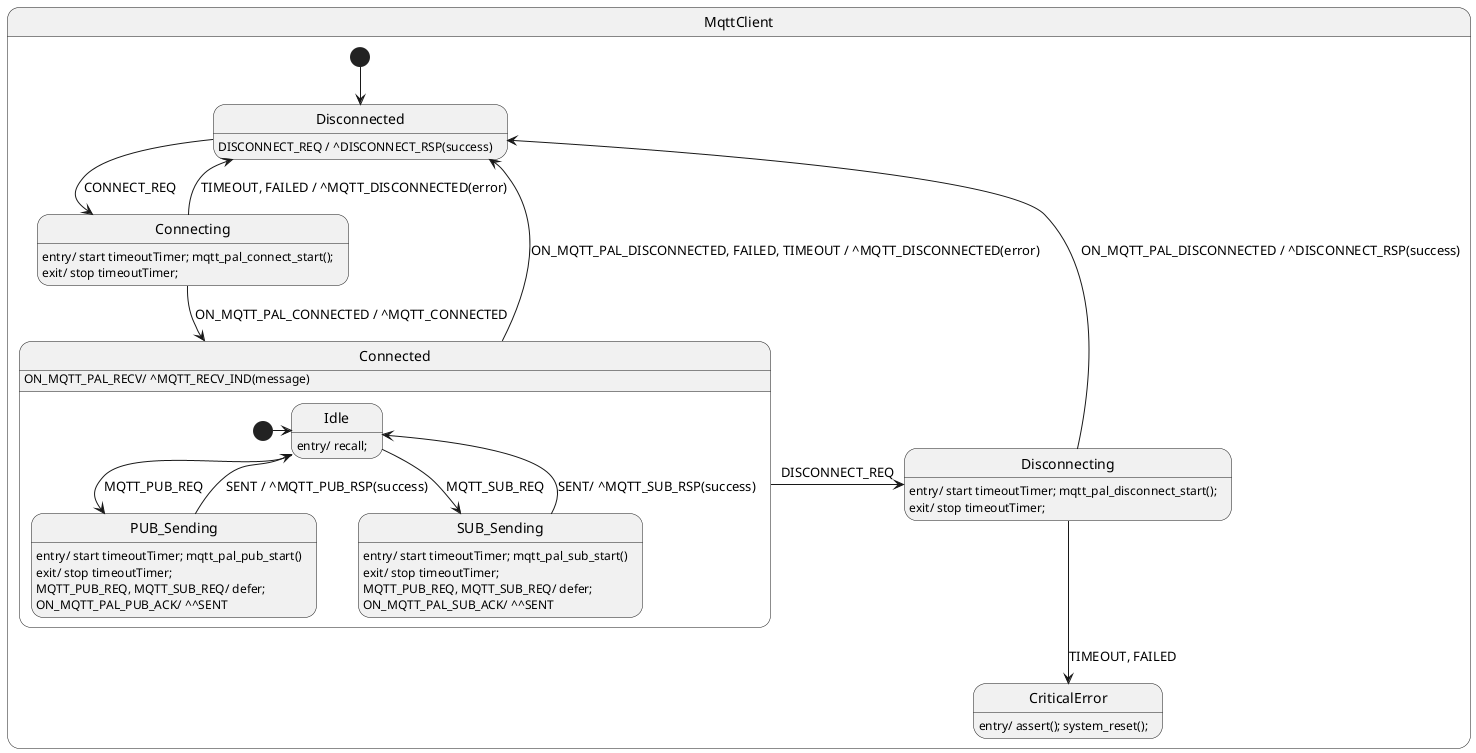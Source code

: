 @startuml

state MqttClient {

    state Disconnected
    [*] --> Disconnected
    Disconnected : DISCONNECT_REQ / ^DISCONNECT_RSP(success)

    state Connecting
    Connecting : entry/ start timeoutTimer; mqtt_pal_connect_start();
    Connecting : exit/ stop timeoutTimer;

    state Disconnecting
    Disconnecting: entry/ start timeoutTimer; mqtt_pal_disconnect_start();
    Disconnecting: exit/ stop timeoutTimer;

    state CriticalError
    CriticalError: entry/ assert(); system_reset();

    Disconnected -> Connecting : CONNECT_REQ
    Connecting --> Connected : ON_MQTT_PAL_CONNECTED / ^MQTT_CONNECTED
    Connecting --> Disconnected : TIMEOUT, FAILED / ^MQTT_DISCONNECTED(error)
    Disconnecting --> Disconnected : ON_MQTT_PAL_DISCONNECTED / ^DISCONNECT_RSP(success)
    Connected -> Disconnecting : DISCONNECT_REQ
    Connected --> Disconnected : ON_MQTT_PAL_DISCONNECTED, FAILED, TIMEOUT / ^MQTT_DISCONNECTED(error)
    Disconnecting --> CriticalError : TIMEOUT, FAILED

    ' Note: the following state machine definition does not support MQTT send pipeline 
    ' (i.e. sending PUB SUB without waiting for the respective ACKs).
    state Connected {
        Connected : ON_MQTT_PAL_RECV/ ^MQTT_RECV_IND(message)

        state Idle
        Idle : entry/ recall;

        state PUB_Sending
        PUB_Sending : entry/ start timeoutTimer; mqtt_pal_pub_start()
        PUB_Sending : exit/ stop timeoutTimer;
        PUB_Sending : MQTT_PUB_REQ, MQTT_SUB_REQ/ defer;
        PUB_Sending : ON_MQTT_PAL_PUB_ACK/ ^^SENT

        state SUB_Sending
        SUB_Sending : entry/ start timeoutTimer; mqtt_pal_sub_start()
        SUB_Sending : exit/ stop timeoutTimer;
        SUB_Sending : MQTT_PUB_REQ, MQTT_SUB_REQ/ defer;
        SUB_Sending : ON_MQTT_PAL_SUB_ACK/ ^^SENT

        [*] -> Idle

        Idle --> PUB_Sending : MQTT_PUB_REQ
        Idle --> SUB_Sending : MQTT_SUB_REQ
        PUB_Sending -> Idle : SENT / ^MQTT_PUB_RSP(success)
        SUB_Sending -> Idle : SENT/ ^MQTT_SUB_RSP(success)
    }
}

@enduml
